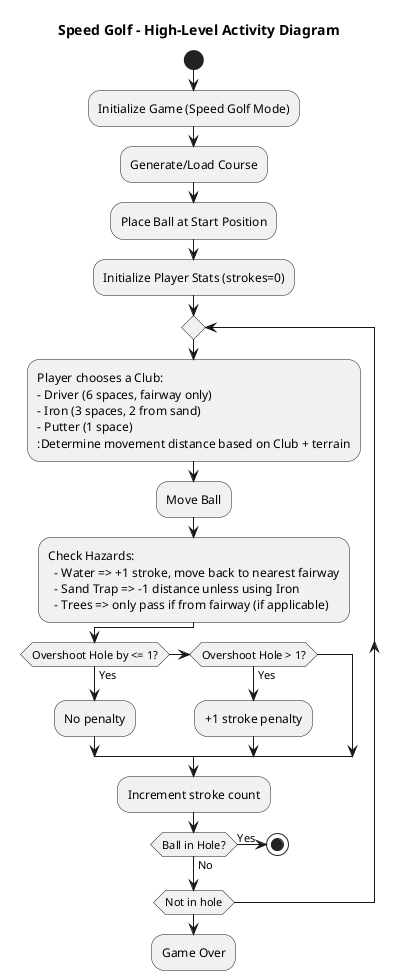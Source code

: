 @startuml SG
title "Speed Golf - High-Level Activity Diagram"

start
:Initialize Game (Speed Golf Mode);
:Generate/Load Course;
:Place Ball at Start Position;
:Initialize Player Stats (strokes=0);

repeat
  :Player chooses a Club:
  - Driver (6 spaces, fairway only)
  - Iron (3 spaces, 2 from sand)
  - Putter (1 space)
  :Determine movement distance based on Club + terrain;

  :Move Ball;
  :Check Hazards:
    - Water => +1 stroke, move back to nearest fairway
    - Sand Trap => -1 distance unless using Iron
    - Trees => only pass if from fairway (if applicable);

  if (Overshoot Hole by <= 1?) then (Yes)
    :No penalty;
  else if (Overshoot Hole > 1?) then (Yes)
    :+1 stroke penalty;
  endif

  :Increment stroke count;

  if (Ball in Hole?) then (Yes)
    stop
  else (No)
  endif
repeat while (Not in hole)

:Game Over;
@enduml
